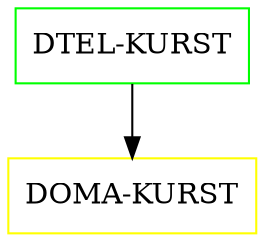 digraph G {
  "DTEL-KURST" [shape=box,color=green];
  "DOMA-KURST" [shape=box,color=yellow,URL="./DOMA_KURST.html"];
  "DTEL-KURST" -> "DOMA-KURST";
}
